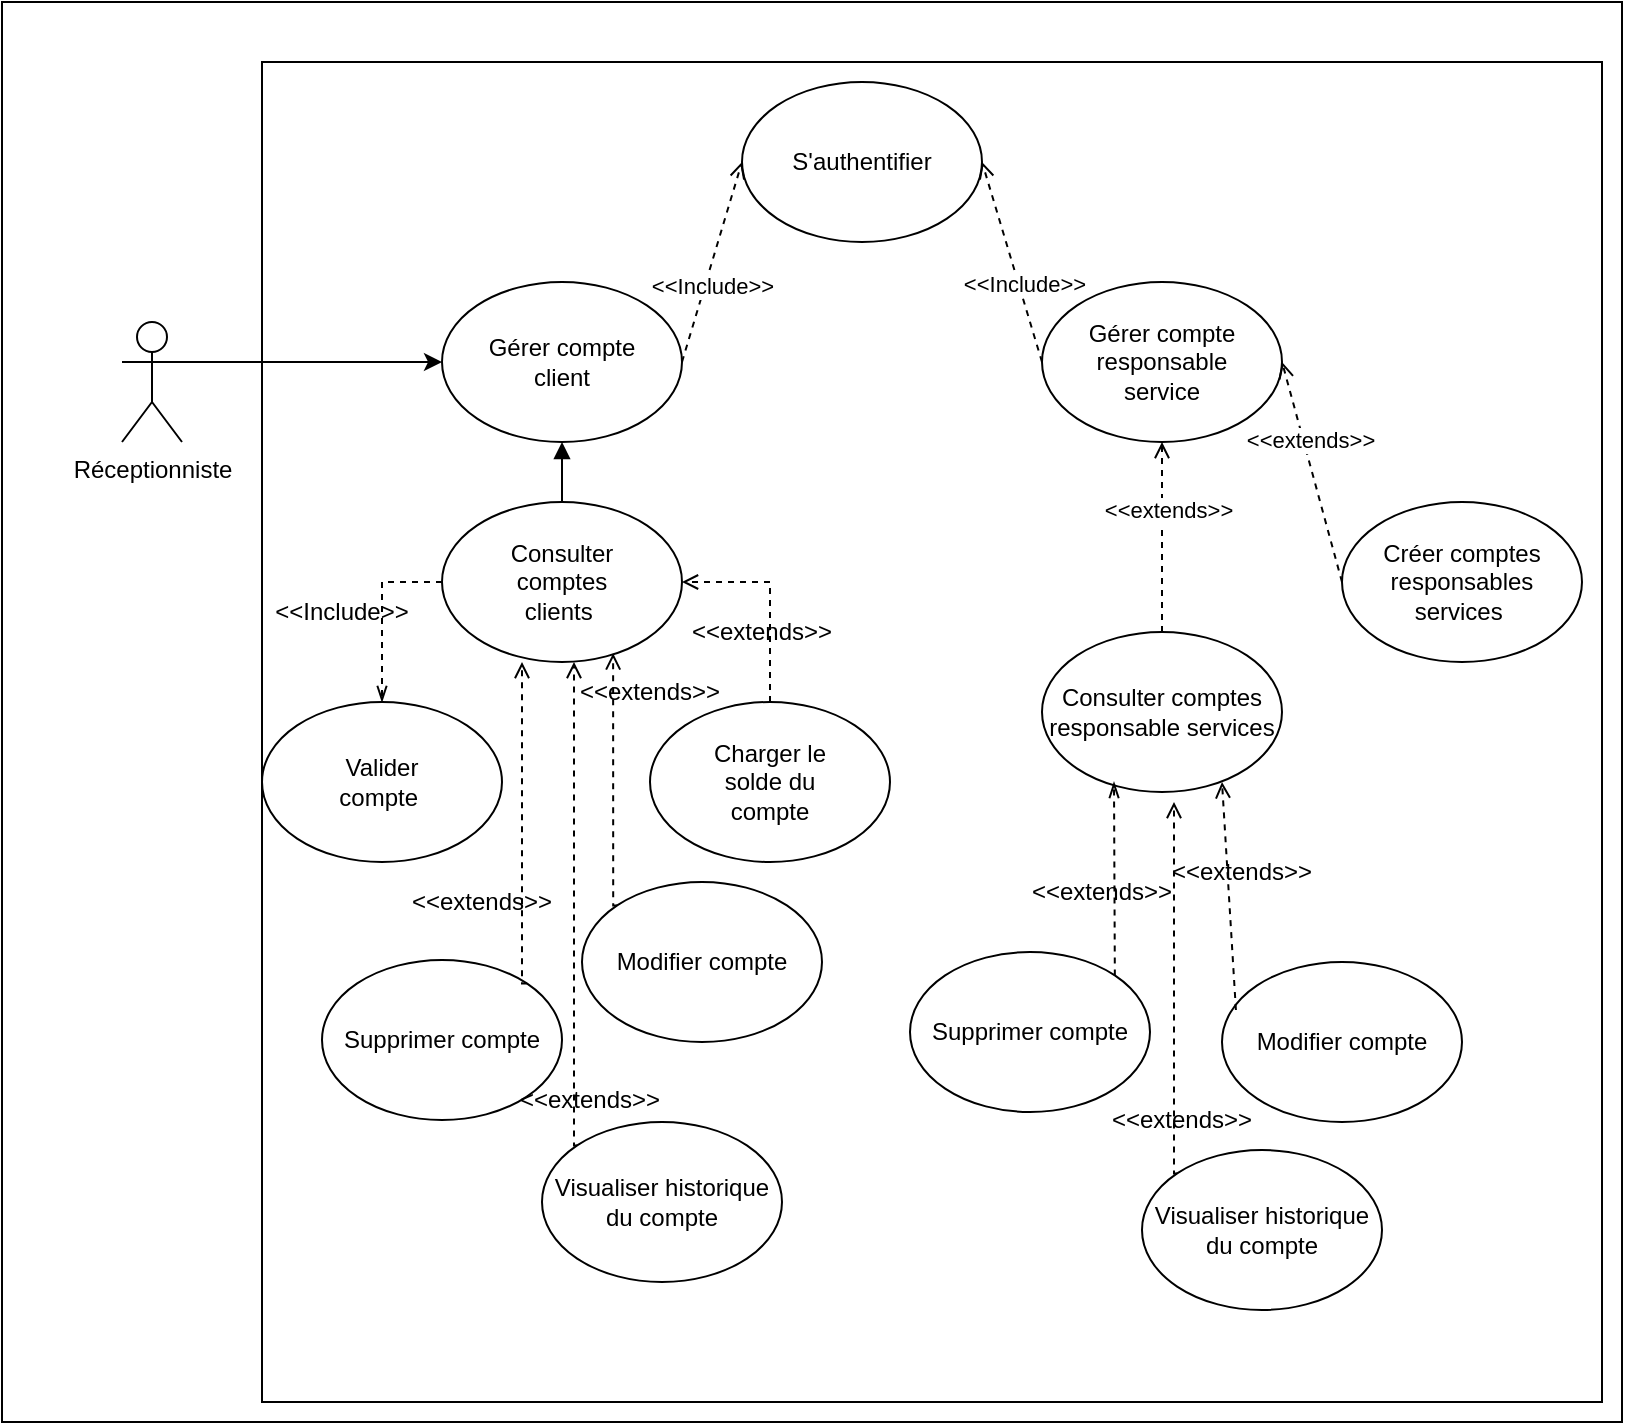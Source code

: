 <mxfile version="21.2.9" type="github">
  <diagram name="Page-1" id="AMvssheeSU2BrEuMmcAu">
    <mxGraphModel dx="880" dy="452" grid="1" gridSize="10" guides="1" tooltips="1" connect="1" arrows="1" fold="1" page="1" pageScale="1" pageWidth="827" pageHeight="1169" math="0" shadow="0">
      <root>
        <mxCell id="0" />
        <mxCell id="1" parent="0" />
        <mxCell id="fCi9h8rDMebQ9WFdqnXJ-1" value="" style="rounded=0;whiteSpace=wrap;html=1;" parent="1" vertex="1">
          <mxGeometry x="90" y="40" width="810" height="710" as="geometry" />
        </mxCell>
        <mxCell id="fCi9h8rDMebQ9WFdqnXJ-2" value="" style="whiteSpace=wrap;html=1;aspect=fixed;" parent="1" vertex="1">
          <mxGeometry x="220" y="70" width="670" height="670" as="geometry" />
        </mxCell>
        <mxCell id="fCi9h8rDMebQ9WFdqnXJ-13" style="rounded=0;orthogonalLoop=1;jettySize=auto;html=1;exitX=1;exitY=0.333;exitDx=0;exitDy=0;exitPerimeter=0;" parent="1" source="fCi9h8rDMebQ9WFdqnXJ-3" target="fCi9h8rDMebQ9WFdqnXJ-4" edge="1">
          <mxGeometry relative="1" as="geometry" />
        </mxCell>
        <mxCell id="fCi9h8rDMebQ9WFdqnXJ-3" value="Réceptionniste" style="shape=umlActor;verticalLabelPosition=bottom;verticalAlign=top;html=1;outlineConnect=0;" parent="1" vertex="1">
          <mxGeometry x="150" y="200" width="30" height="60" as="geometry" />
        </mxCell>
        <mxCell id="fCi9h8rDMebQ9WFdqnXJ-10" value="" style="group" parent="1" vertex="1" connectable="0">
          <mxGeometry x="460" y="80" width="120" height="80" as="geometry" />
        </mxCell>
        <mxCell id="fCi9h8rDMebQ9WFdqnXJ-5" value="" style="ellipse;whiteSpace=wrap;html=1;" parent="fCi9h8rDMebQ9WFdqnXJ-10" vertex="1">
          <mxGeometry width="120" height="80" as="geometry" />
        </mxCell>
        <mxCell id="fCi9h8rDMebQ9WFdqnXJ-9" value="S&#39;authentifier" style="text;html=1;strokeColor=none;fillColor=none;align=center;verticalAlign=middle;whiteSpace=wrap;rounded=0;" parent="fCi9h8rDMebQ9WFdqnXJ-10" vertex="1">
          <mxGeometry x="30" y="25" width="60" height="30" as="geometry" />
        </mxCell>
        <mxCell id="fCi9h8rDMebQ9WFdqnXJ-12" value="" style="group" parent="1" vertex="1" connectable="0">
          <mxGeometry x="310" y="180" width="120" height="80" as="geometry" />
        </mxCell>
        <mxCell id="fCi9h8rDMebQ9WFdqnXJ-4" value="" style="ellipse;whiteSpace=wrap;html=1;" parent="fCi9h8rDMebQ9WFdqnXJ-12" vertex="1">
          <mxGeometry width="120" height="80" as="geometry" />
        </mxCell>
        <mxCell id="fCi9h8rDMebQ9WFdqnXJ-11" value="Gérer compte client" style="text;html=1;strokeColor=none;fillColor=none;align=center;verticalAlign=middle;whiteSpace=wrap;rounded=0;" parent="fCi9h8rDMebQ9WFdqnXJ-12" vertex="1">
          <mxGeometry x="20" y="25" width="80" height="30" as="geometry" />
        </mxCell>
        <mxCell id="fCi9h8rDMebQ9WFdqnXJ-16" style="rounded=0;orthogonalLoop=1;jettySize=auto;html=1;exitX=1;exitY=0.5;exitDx=0;exitDy=0;entryX=0;entryY=0.5;entryDx=0;entryDy=0;dashed=1;endArrow=open;endFill=0;" parent="1" source="fCi9h8rDMebQ9WFdqnXJ-4" target="fCi9h8rDMebQ9WFdqnXJ-5" edge="1">
          <mxGeometry relative="1" as="geometry" />
        </mxCell>
        <mxCell id="9LStG9xbpdyKeFeV7DxV-2" value="&amp;lt;&amp;lt;Include&amp;gt;&amp;gt;" style="edgeLabel;html=1;align=center;verticalAlign=middle;resizable=0;points=[];" vertex="1" connectable="0" parent="fCi9h8rDMebQ9WFdqnXJ-16">
          <mxGeometry x="-0.227" y="-3" relative="1" as="geometry">
            <mxPoint as="offset" />
          </mxGeometry>
        </mxCell>
        <mxCell id="fCi9h8rDMebQ9WFdqnXJ-19" value="" style="group" parent="1" vertex="1" connectable="0">
          <mxGeometry x="610" y="355" width="120" height="80" as="geometry" />
        </mxCell>
        <mxCell id="Vpw_yDnuWRKGhRy1qhIV-1" value="" style="group" parent="fCi9h8rDMebQ9WFdqnXJ-19" vertex="1" connectable="0">
          <mxGeometry width="120" height="80" as="geometry" />
        </mxCell>
        <mxCell id="fCi9h8rDMebQ9WFdqnXJ-6" value="Consulter comptes responsable services" style="ellipse;whiteSpace=wrap;html=1;" parent="Vpw_yDnuWRKGhRy1qhIV-1" vertex="1">
          <mxGeometry width="120" height="80" as="geometry" />
        </mxCell>
        <mxCell id="fCi9h8rDMebQ9WFdqnXJ-20" value="" style="group" parent="1" vertex="1" connectable="0">
          <mxGeometry x="310" y="290" width="120" height="80" as="geometry" />
        </mxCell>
        <mxCell id="fCi9h8rDMebQ9WFdqnXJ-37" style="edgeStyle=orthogonalEdgeStyle;rounded=0;orthogonalLoop=1;jettySize=auto;html=1;exitX=0.5;exitY=0;exitDx=0;exitDy=0;fontColor=none;endArrow=block;endFill=1;" parent="fCi9h8rDMebQ9WFdqnXJ-20" source="fCi9h8rDMebQ9WFdqnXJ-8" edge="1">
          <mxGeometry relative="1" as="geometry">
            <mxPoint x="60" y="-30" as="targetPoint" />
          </mxGeometry>
        </mxCell>
        <mxCell id="fCi9h8rDMebQ9WFdqnXJ-8" value="" style="ellipse;whiteSpace=wrap;html=1;" parent="fCi9h8rDMebQ9WFdqnXJ-20" vertex="1">
          <mxGeometry width="120" height="80" as="geometry" />
        </mxCell>
        <mxCell id="fCi9h8rDMebQ9WFdqnXJ-17" value="Consulter comptes clients&amp;nbsp;" style="text;html=1;strokeColor=none;fillColor=none;align=center;verticalAlign=middle;whiteSpace=wrap;rounded=0;" parent="fCi9h8rDMebQ9WFdqnXJ-20" vertex="1">
          <mxGeometry x="30" y="25" width="60" height="30" as="geometry" />
        </mxCell>
        <mxCell id="fCi9h8rDMebQ9WFdqnXJ-23" value="" style="group" parent="1" vertex="1" connectable="0">
          <mxGeometry x="220" y="390" width="120" height="80" as="geometry" />
        </mxCell>
        <mxCell id="fCi9h8rDMebQ9WFdqnXJ-7" value="" style="ellipse;whiteSpace=wrap;html=1;" parent="fCi9h8rDMebQ9WFdqnXJ-23" vertex="1">
          <mxGeometry width="120" height="80" as="geometry" />
        </mxCell>
        <mxCell id="fCi9h8rDMebQ9WFdqnXJ-22" value="Valider compte&amp;nbsp;" style="text;html=1;strokeColor=none;fillColor=none;align=center;verticalAlign=middle;whiteSpace=wrap;rounded=0;fontColor=none;" parent="fCi9h8rDMebQ9WFdqnXJ-23" vertex="1">
          <mxGeometry x="30" y="25" width="60" height="30" as="geometry" />
        </mxCell>
        <mxCell id="fCi9h8rDMebQ9WFdqnXJ-25" value="" style="group" parent="1" vertex="1" connectable="0">
          <mxGeometry x="414" y="390" width="120" height="80" as="geometry" />
        </mxCell>
        <mxCell id="fCi9h8rDMebQ9WFdqnXJ-21" value="" style="ellipse;whiteSpace=wrap;html=1;fontColor=none;" parent="fCi9h8rDMebQ9WFdqnXJ-25" vertex="1">
          <mxGeometry width="120" height="80" as="geometry" />
        </mxCell>
        <mxCell id="fCi9h8rDMebQ9WFdqnXJ-24" value="Charger le solde du compte" style="text;html=1;strokeColor=none;fillColor=none;align=center;verticalAlign=middle;whiteSpace=wrap;rounded=0;fontColor=none;" parent="fCi9h8rDMebQ9WFdqnXJ-25" vertex="1">
          <mxGeometry x="30" y="25" width="60" height="30" as="geometry" />
        </mxCell>
        <mxCell id="i82dYP9bTglsy8y_nXRb-3" value="&amp;lt;&amp;lt;extends&amp;gt;&amp;gt;" style="text;html=1;strokeColor=none;fillColor=none;align=center;verticalAlign=middle;whiteSpace=wrap;rounded=0;fontColor=none;" parent="fCi9h8rDMebQ9WFdqnXJ-25" vertex="1">
          <mxGeometry x="-30" y="-20" width="60" height="30" as="geometry" />
        </mxCell>
        <mxCell id="fCi9h8rDMebQ9WFdqnXJ-28" value="" style="group" parent="1" vertex="1" connectable="0">
          <mxGeometry x="250" y="519" width="120" height="80" as="geometry" />
        </mxCell>
        <mxCell id="fCi9h8rDMebQ9WFdqnXJ-26" value="Supprimer compte" style="ellipse;whiteSpace=wrap;html=1;fontColor=none;" parent="fCi9h8rDMebQ9WFdqnXJ-28" vertex="1">
          <mxGeometry width="120" height="80" as="geometry" />
        </mxCell>
        <mxCell id="fCi9h8rDMebQ9WFdqnXJ-29" value="" style="group" parent="1" vertex="1" connectable="0">
          <mxGeometry x="380" y="480" width="120" height="80" as="geometry" />
        </mxCell>
        <mxCell id="fCi9h8rDMebQ9WFdqnXJ-30" value="Modifier compte" style="ellipse;whiteSpace=wrap;html=1;fontColor=none;" parent="fCi9h8rDMebQ9WFdqnXJ-29" vertex="1">
          <mxGeometry width="120" height="80" as="geometry" />
        </mxCell>
        <mxCell id="fCi9h8rDMebQ9WFdqnXJ-32" style="edgeStyle=orthogonalEdgeStyle;rounded=0;orthogonalLoop=1;jettySize=auto;html=1;exitX=0.5;exitY=0;exitDx=0;exitDy=0;entryX=1;entryY=0.5;entryDx=0;entryDy=0;fontColor=none;endArrow=open;endFill=0;dashed=1;" parent="1" source="fCi9h8rDMebQ9WFdqnXJ-21" target="fCi9h8rDMebQ9WFdqnXJ-8" edge="1">
          <mxGeometry relative="1" as="geometry">
            <Array as="points">
              <mxPoint x="474" y="330" />
            </Array>
          </mxGeometry>
        </mxCell>
        <mxCell id="fCi9h8rDMebQ9WFdqnXJ-33" style="edgeStyle=orthogonalEdgeStyle;rounded=0;orthogonalLoop=1;jettySize=auto;html=1;exitX=1;exitY=0;exitDx=0;exitDy=0;fontColor=none;endArrow=open;endFill=0;dashed=1;" parent="1" source="fCi9h8rDMebQ9WFdqnXJ-26" edge="1">
          <mxGeometry relative="1" as="geometry">
            <mxPoint x="350" y="370" as="targetPoint" />
            <Array as="points">
              <mxPoint x="350" y="531" />
            </Array>
          </mxGeometry>
        </mxCell>
        <mxCell id="fCi9h8rDMebQ9WFdqnXJ-34" style="edgeStyle=orthogonalEdgeStyle;rounded=0;orthogonalLoop=1;jettySize=auto;html=1;exitX=0;exitY=0;exitDx=0;exitDy=0;entryX=0.713;entryY=0.946;entryDx=0;entryDy=0;entryPerimeter=0;dashed=1;fontColor=none;endArrow=open;endFill=0;" parent="1" source="fCi9h8rDMebQ9WFdqnXJ-30" target="fCi9h8rDMebQ9WFdqnXJ-8" edge="1">
          <mxGeometry relative="1" as="geometry">
            <Array as="points">
              <mxPoint x="396" y="492" />
            </Array>
          </mxGeometry>
        </mxCell>
        <mxCell id="fCi9h8rDMebQ9WFdqnXJ-40" value="" style="group" parent="1" vertex="1" connectable="0">
          <mxGeometry x="534" y="475" width="276" height="85" as="geometry" />
        </mxCell>
        <mxCell id="fCi9h8rDMebQ9WFdqnXJ-41" value="Supprimer compte" style="ellipse;whiteSpace=wrap;html=1;fontColor=none;" parent="fCi9h8rDMebQ9WFdqnXJ-40" vertex="1">
          <mxGeometry x="10" y="40" width="120" height="80" as="geometry" />
        </mxCell>
        <mxCell id="Vpw_yDnuWRKGhRy1qhIV-5" value="" style="group" parent="fCi9h8rDMebQ9WFdqnXJ-40" vertex="1" connectable="0">
          <mxGeometry x="166" y="45" width="120" height="80" as="geometry" />
        </mxCell>
        <mxCell id="Vpw_yDnuWRKGhRy1qhIV-6" value="Modifier compte" style="ellipse;whiteSpace=wrap;html=1;fontColor=none;" parent="Vpw_yDnuWRKGhRy1qhIV-5" vertex="1">
          <mxGeometry width="120" height="80" as="geometry" />
        </mxCell>
        <mxCell id="fCi9h8rDMebQ9WFdqnXJ-42" style="rounded=0;orthogonalLoop=1;jettySize=auto;html=1;exitX=1;exitY=0;exitDx=0;exitDy=0;fontColor=none;endArrow=openThin;endFill=0;dashed=1;" parent="1" source="fCi9h8rDMebQ9WFdqnXJ-41" edge="1">
          <mxGeometry relative="1" as="geometry">
            <mxPoint x="646" y="430" as="targetPoint" />
          </mxGeometry>
        </mxCell>
        <mxCell id="fCi9h8rDMebQ9WFdqnXJ-45" style="rounded=0;orthogonalLoop=1;jettySize=auto;html=1;exitX=0.058;exitY=0.3;exitDx=0;exitDy=0;dashed=1;fontColor=none;endArrow=open;endFill=0;exitPerimeter=0;" parent="1" edge="1">
          <mxGeometry relative="1" as="geometry">
            <mxPoint x="700" y="430" as="targetPoint" />
            <mxPoint x="706.96" y="544" as="sourcePoint" />
          </mxGeometry>
        </mxCell>
        <mxCell id="fCi9h8rDMebQ9WFdqnXJ-48" value="" style="group" parent="1" vertex="1" connectable="0">
          <mxGeometry x="360" y="600" width="120" height="80" as="geometry" />
        </mxCell>
        <mxCell id="fCi9h8rDMebQ9WFdqnXJ-49" value="Visualiser historique du compte" style="ellipse;whiteSpace=wrap;html=1;fontColor=none;" parent="fCi9h8rDMebQ9WFdqnXJ-48" vertex="1">
          <mxGeometry width="120" height="80" as="geometry" />
        </mxCell>
        <mxCell id="fCi9h8rDMebQ9WFdqnXJ-50" style="edgeStyle=orthogonalEdgeStyle;rounded=0;orthogonalLoop=1;jettySize=auto;html=1;exitX=0;exitY=0;exitDx=0;exitDy=0;dashed=1;fontColor=none;endArrow=open;endFill=0;" parent="1" source="fCi9h8rDMebQ9WFdqnXJ-49" edge="1">
          <mxGeometry relative="1" as="geometry">
            <mxPoint x="376" y="370" as="targetPoint" />
            <Array as="points">
              <mxPoint x="376" y="612" />
            </Array>
          </mxGeometry>
        </mxCell>
        <mxCell id="fCi9h8rDMebQ9WFdqnXJ-51" value="" style="group" parent="1" vertex="1" connectable="0">
          <mxGeometry x="660" y="614" width="120" height="80" as="geometry" />
        </mxCell>
        <mxCell id="fCi9h8rDMebQ9WFdqnXJ-52" value="Visualiser historique du compte" style="ellipse;whiteSpace=wrap;html=1;fontColor=none;" parent="fCi9h8rDMebQ9WFdqnXJ-51" vertex="1">
          <mxGeometry width="120" height="80" as="geometry" />
        </mxCell>
        <mxCell id="fCi9h8rDMebQ9WFdqnXJ-53" style="edgeStyle=orthogonalEdgeStyle;rounded=0;orthogonalLoop=1;jettySize=auto;html=1;exitX=0;exitY=0;exitDx=0;exitDy=0;dashed=1;fontColor=none;endArrow=open;endFill=0;" parent="1" source="fCi9h8rDMebQ9WFdqnXJ-52" edge="1">
          <mxGeometry relative="1" as="geometry">
            <mxPoint x="676" y="440" as="targetPoint" />
            <Array as="points">
              <mxPoint x="676" y="626" />
            </Array>
          </mxGeometry>
        </mxCell>
        <mxCell id="i82dYP9bTglsy8y_nXRb-2" value="&amp;lt;&amp;lt;extends&amp;gt;&amp;gt;" style="text;html=1;strokeColor=none;fillColor=none;align=center;verticalAlign=middle;whiteSpace=wrap;rounded=0;fontColor=none;" parent="1" vertex="1">
          <mxGeometry x="354" y="574" width="60" height="30" as="geometry" />
        </mxCell>
        <mxCell id="i82dYP9bTglsy8y_nXRb-4" value="&amp;lt;&amp;lt;extends&amp;gt;&amp;gt;" style="text;html=1;strokeColor=none;fillColor=none;align=center;verticalAlign=middle;whiteSpace=wrap;rounded=0;fontColor=none;" parent="1" vertex="1">
          <mxGeometry x="440" y="340" width="60" height="30" as="geometry" />
        </mxCell>
        <mxCell id="i82dYP9bTglsy8y_nXRb-5" value="&amp;lt;&amp;lt;extends&amp;gt;&amp;gt;" style="text;html=1;strokeColor=none;fillColor=none;align=center;verticalAlign=middle;whiteSpace=wrap;rounded=0;fontColor=none;" parent="1" vertex="1">
          <mxGeometry x="610" y="470" width="60" height="30" as="geometry" />
        </mxCell>
        <mxCell id="i82dYP9bTglsy8y_nXRb-6" value="&amp;lt;&amp;lt;extends&amp;gt;&amp;gt;" style="text;html=1;strokeColor=none;fillColor=none;align=center;verticalAlign=middle;whiteSpace=wrap;rounded=0;fontColor=none;" parent="1" vertex="1">
          <mxGeometry x="650" y="584" width="60" height="30" as="geometry" />
        </mxCell>
        <mxCell id="i82dYP9bTglsy8y_nXRb-7" value="&amp;lt;&amp;lt;extends&amp;gt;&amp;gt;" style="text;html=1;strokeColor=none;fillColor=none;align=center;verticalAlign=middle;whiteSpace=wrap;rounded=0;fontColor=none;" parent="1" vertex="1">
          <mxGeometry x="680" y="460" width="60" height="30" as="geometry" />
        </mxCell>
        <mxCell id="i82dYP9bTglsy8y_nXRb-14" value="&amp;lt;&amp;lt;extends&amp;gt;&amp;gt;" style="text;html=1;strokeColor=none;fillColor=none;align=center;verticalAlign=middle;whiteSpace=wrap;rounded=0;fontColor=none;" parent="1" vertex="1">
          <mxGeometry x="300" y="475" width="60" height="30" as="geometry" />
        </mxCell>
        <mxCell id="i82dYP9bTglsy8y_nXRb-15" style="edgeStyle=orthogonalEdgeStyle;rounded=0;orthogonalLoop=1;jettySize=auto;html=1;exitX=0;exitY=0.5;exitDx=0;exitDy=0;dashed=1;endArrow=openThin;endFill=0;" parent="1" source="fCi9h8rDMebQ9WFdqnXJ-8" target="fCi9h8rDMebQ9WFdqnXJ-7" edge="1">
          <mxGeometry relative="1" as="geometry" />
        </mxCell>
        <mxCell id="i82dYP9bTglsy8y_nXRb-16" value="&amp;lt;&amp;lt;Include&amp;gt;&amp;gt;" style="text;html=1;strokeColor=none;fillColor=none;align=center;verticalAlign=middle;whiteSpace=wrap;rounded=0;fontColor=none;" parent="1" vertex="1">
          <mxGeometry x="230" y="330" width="60" height="30" as="geometry" />
        </mxCell>
        <mxCell id="Vpw_yDnuWRKGhRy1qhIV-4" value="Créer comptes responsables services&amp;nbsp;" style="ellipse;whiteSpace=wrap;html=1;" parent="1" vertex="1">
          <mxGeometry x="760" y="290" width="120" height="80" as="geometry" />
        </mxCell>
        <mxCell id="Vpw_yDnuWRKGhRy1qhIV-8" style="rounded=0;orthogonalLoop=1;jettySize=auto;html=1;exitX=0.5;exitY=0;exitDx=0;exitDy=0;entryX=0.5;entryY=1;entryDx=0;entryDy=0;dashed=1;endArrow=open;endFill=0;" parent="1" source="fCi9h8rDMebQ9WFdqnXJ-6" target="9LStG9xbpdyKeFeV7DxV-4" edge="1">
          <mxGeometry relative="1" as="geometry" />
        </mxCell>
        <mxCell id="9LStG9xbpdyKeFeV7DxV-6" value="&amp;lt;&amp;lt;extends&amp;gt;&amp;gt;" style="edgeLabel;html=1;align=center;verticalAlign=middle;resizable=0;points=[];" vertex="1" connectable="0" parent="Vpw_yDnuWRKGhRy1qhIV-8">
          <mxGeometry x="0.286" y="-3" relative="1" as="geometry">
            <mxPoint as="offset" />
          </mxGeometry>
        </mxCell>
        <mxCell id="9LStG9xbpdyKeFeV7DxV-3" value="" style="group" vertex="1" connectable="0" parent="1">
          <mxGeometry x="610" y="180" width="120" height="80" as="geometry" />
        </mxCell>
        <mxCell id="9LStG9xbpdyKeFeV7DxV-4" value="" style="ellipse;whiteSpace=wrap;html=1;" vertex="1" parent="9LStG9xbpdyKeFeV7DxV-3">
          <mxGeometry width="120" height="80" as="geometry" />
        </mxCell>
        <mxCell id="9LStG9xbpdyKeFeV7DxV-5" value="Gérer compte responsable service" style="text;html=1;strokeColor=none;fillColor=none;align=center;verticalAlign=middle;whiteSpace=wrap;rounded=0;" vertex="1" parent="9LStG9xbpdyKeFeV7DxV-3">
          <mxGeometry x="20" y="25" width="80" height="30" as="geometry" />
        </mxCell>
        <mxCell id="9LStG9xbpdyKeFeV7DxV-7" style="rounded=0;orthogonalLoop=1;jettySize=auto;html=1;exitX=0;exitY=0.5;exitDx=0;exitDy=0;entryX=1;entryY=0.5;entryDx=0;entryDy=0;dashed=1;endArrow=open;endFill=0;" edge="1" parent="1" source="Vpw_yDnuWRKGhRy1qhIV-4" target="9LStG9xbpdyKeFeV7DxV-4">
          <mxGeometry relative="1" as="geometry">
            <mxPoint x="730" y="332.5" as="sourcePoint" />
            <mxPoint x="670" y="227.5" as="targetPoint" />
          </mxGeometry>
        </mxCell>
        <mxCell id="9LStG9xbpdyKeFeV7DxV-8" value="&amp;lt;&amp;lt;extends&amp;gt;&amp;gt;" style="edgeLabel;html=1;align=center;verticalAlign=middle;resizable=0;points=[];" vertex="1" connectable="0" parent="9LStG9xbpdyKeFeV7DxV-7">
          <mxGeometry x="0.286" y="-3" relative="1" as="geometry">
            <mxPoint as="offset" />
          </mxGeometry>
        </mxCell>
        <mxCell id="9LStG9xbpdyKeFeV7DxV-11" style="rounded=0;orthogonalLoop=1;jettySize=auto;html=1;entryX=1;entryY=0.5;entryDx=0;entryDy=0;dashed=1;endArrow=open;endFill=0;exitX=0;exitY=0.5;exitDx=0;exitDy=0;" edge="1" parent="1" source="9LStG9xbpdyKeFeV7DxV-4" target="fCi9h8rDMebQ9WFdqnXJ-5">
          <mxGeometry relative="1" as="geometry">
            <mxPoint x="630" y="220" as="sourcePoint" />
            <mxPoint x="580" y="180" as="targetPoint" />
          </mxGeometry>
        </mxCell>
        <mxCell id="9LStG9xbpdyKeFeV7DxV-12" value="&amp;lt;&amp;lt;Include&amp;gt;&amp;gt;" style="edgeLabel;html=1;align=center;verticalAlign=middle;resizable=0;points=[];" vertex="1" connectable="0" parent="9LStG9xbpdyKeFeV7DxV-11">
          <mxGeometry x="-0.227" y="-3" relative="1" as="geometry">
            <mxPoint as="offset" />
          </mxGeometry>
        </mxCell>
      </root>
    </mxGraphModel>
  </diagram>
</mxfile>
